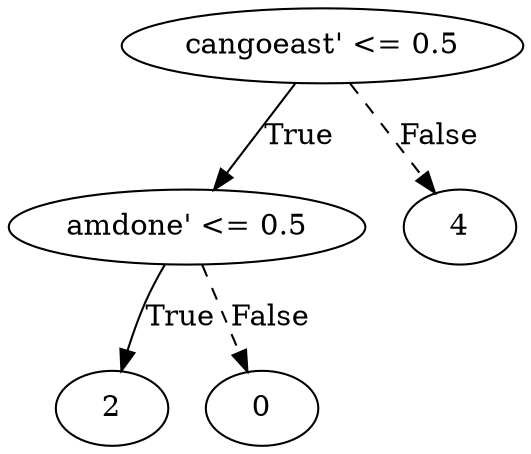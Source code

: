 digraph {
0 [label="cangoeast' <= 0.5"];
1 [label="amdone' <= 0.5"];
2 [label="2"];
1 -> 2 [label="True"];
3 [label="0"];
1 -> 3 [style="dashed", label="False"];
0 -> 1 [label="True"];
4 [label="4"];
0 -> 4 [style="dashed", label="False"];

}